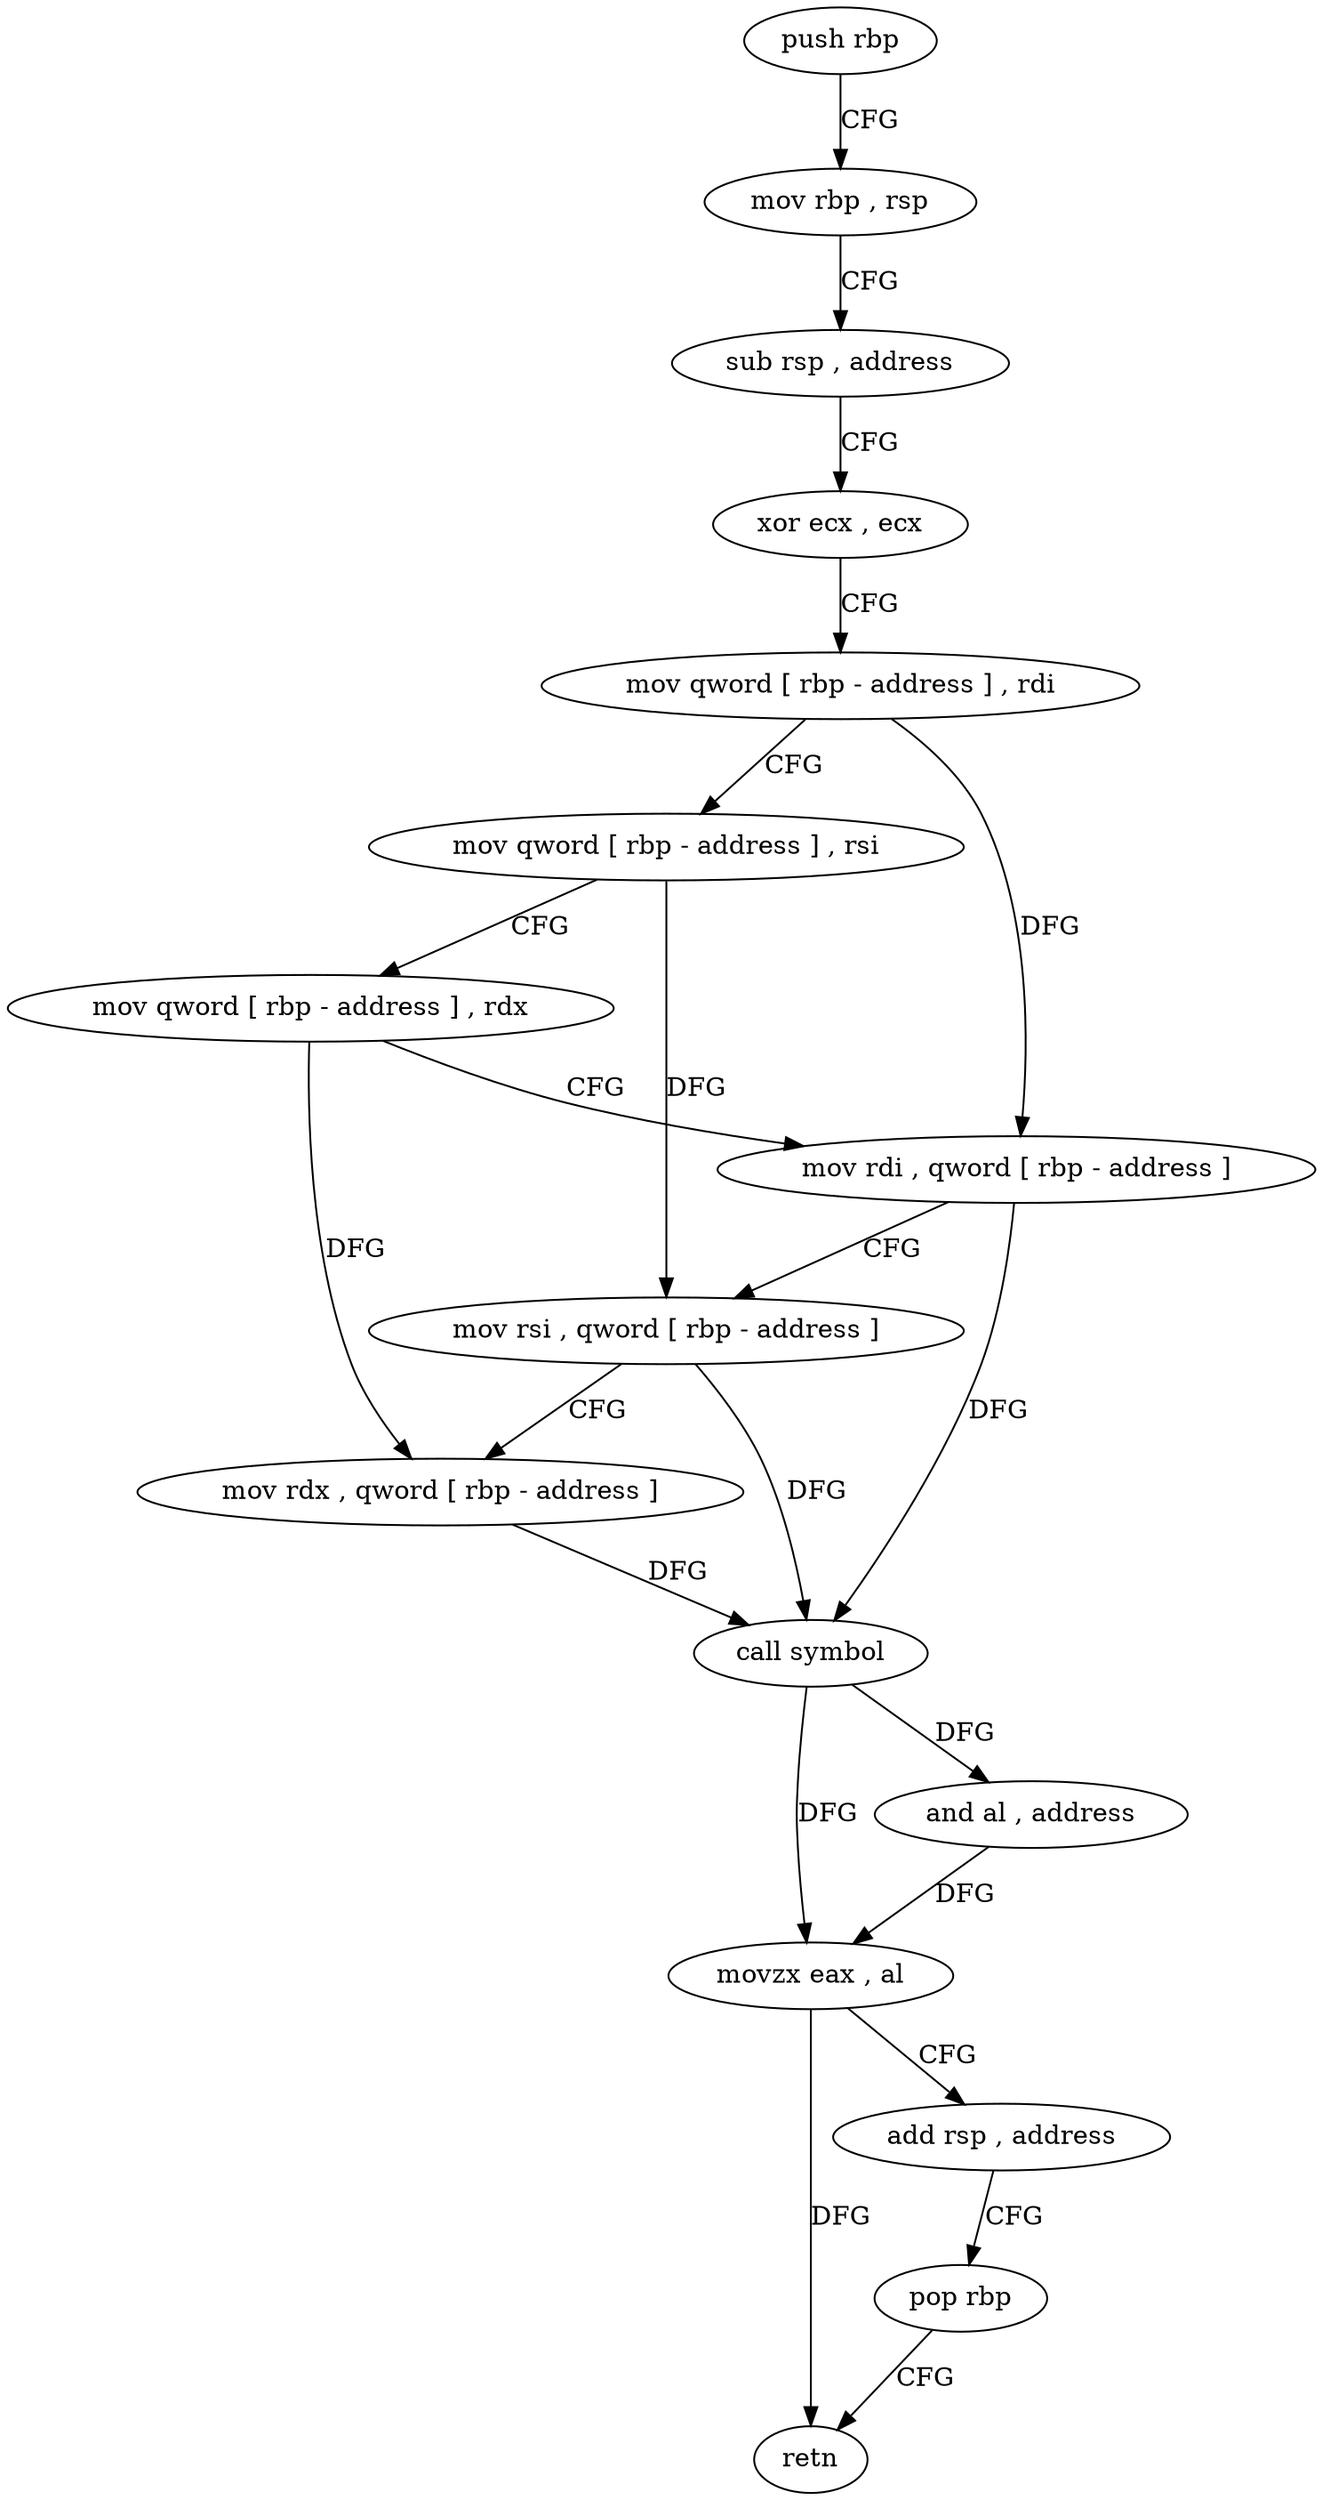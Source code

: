 digraph "func" {
"4268672" [label = "push rbp" ]
"4268673" [label = "mov rbp , rsp" ]
"4268676" [label = "sub rsp , address" ]
"4268680" [label = "xor ecx , ecx" ]
"4268682" [label = "mov qword [ rbp - address ] , rdi" ]
"4268686" [label = "mov qword [ rbp - address ] , rsi" ]
"4268690" [label = "mov qword [ rbp - address ] , rdx" ]
"4268694" [label = "mov rdi , qword [ rbp - address ]" ]
"4268698" [label = "mov rsi , qword [ rbp - address ]" ]
"4268702" [label = "mov rdx , qword [ rbp - address ]" ]
"4268706" [label = "call symbol" ]
"4268711" [label = "and al , address" ]
"4268713" [label = "movzx eax , al" ]
"4268716" [label = "add rsp , address" ]
"4268720" [label = "pop rbp" ]
"4268721" [label = "retn" ]
"4268672" -> "4268673" [ label = "CFG" ]
"4268673" -> "4268676" [ label = "CFG" ]
"4268676" -> "4268680" [ label = "CFG" ]
"4268680" -> "4268682" [ label = "CFG" ]
"4268682" -> "4268686" [ label = "CFG" ]
"4268682" -> "4268694" [ label = "DFG" ]
"4268686" -> "4268690" [ label = "CFG" ]
"4268686" -> "4268698" [ label = "DFG" ]
"4268690" -> "4268694" [ label = "CFG" ]
"4268690" -> "4268702" [ label = "DFG" ]
"4268694" -> "4268698" [ label = "CFG" ]
"4268694" -> "4268706" [ label = "DFG" ]
"4268698" -> "4268702" [ label = "CFG" ]
"4268698" -> "4268706" [ label = "DFG" ]
"4268702" -> "4268706" [ label = "DFG" ]
"4268706" -> "4268711" [ label = "DFG" ]
"4268706" -> "4268713" [ label = "DFG" ]
"4268711" -> "4268713" [ label = "DFG" ]
"4268713" -> "4268716" [ label = "CFG" ]
"4268713" -> "4268721" [ label = "DFG" ]
"4268716" -> "4268720" [ label = "CFG" ]
"4268720" -> "4268721" [ label = "CFG" ]
}
